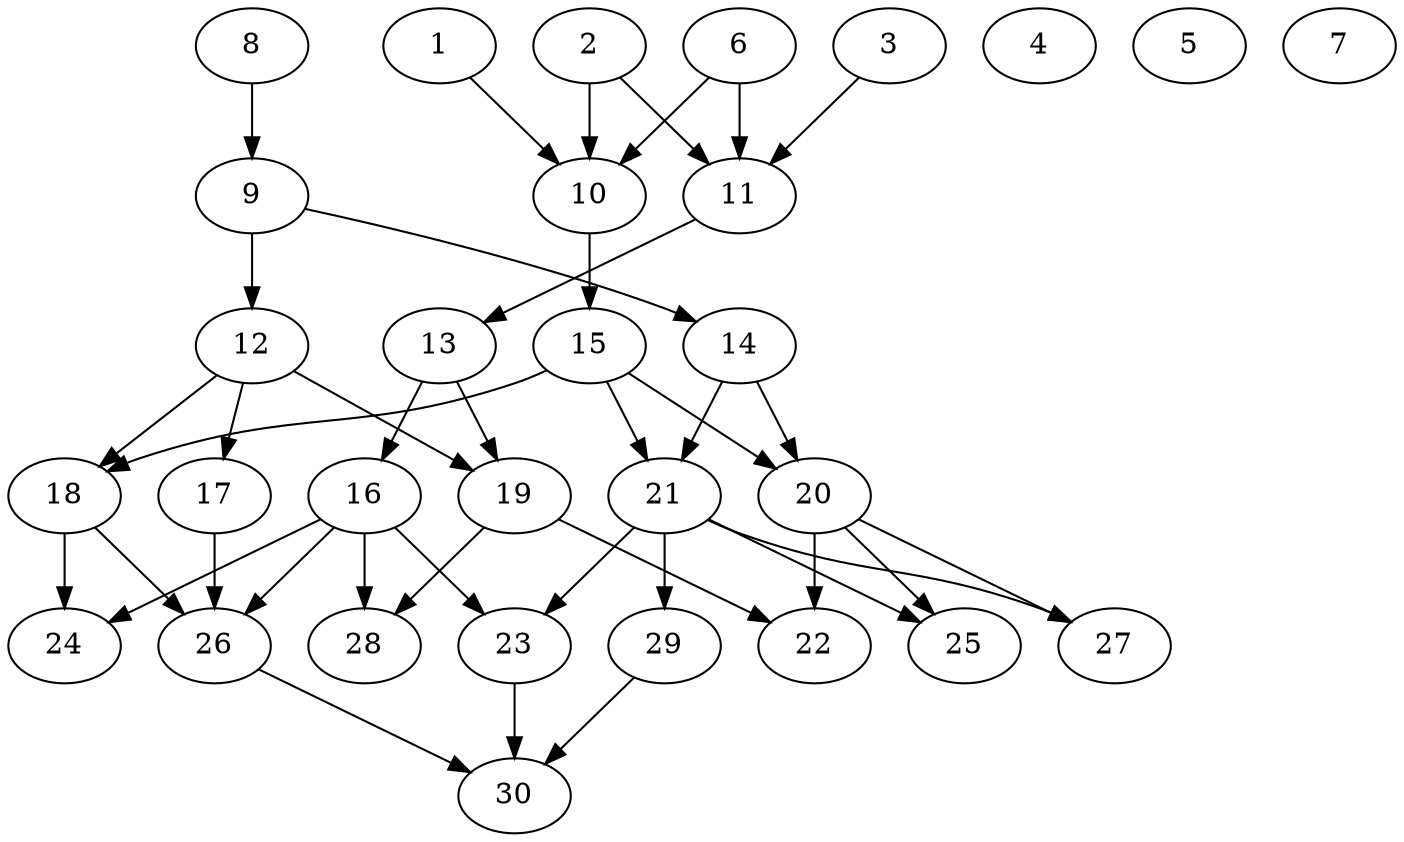 // DAG (tier=2-normal, mode=data, n=30, ccr=0.435, fat=0.529, density=0.417, regular=0.524, jump=0.161, mindata=2097152, maxdata=16777216)
// DAG automatically generated by daggen at Sun Aug 24 16:33:34 2025
// /home/ermia/Project/Environments/daggen/bin/daggen --dot --ccr 0.435 --fat 0.529 --regular 0.524 --density 0.417 --jump 0.161 --mindata 2097152 --maxdata 16777216 -n 30 
digraph G {
  1 [size="17818767935368052", alpha="0.15", expect_size="8909383967684026"]
  1 -> 10 [size ="803013392334848"]
  2 [size="118089923988468880", alpha="0.03", expect_size="59044961994234440"]
  2 -> 10 [size ="2094927416655872"]
  2 -> 11 [size ="2094927416655872"]
  3 [size="727492496320876249088", alpha="0.02", expect_size="363746248160438124544"]
  3 -> 11 [size ="647106356314112"]
  4 [size="115198472431031840", alpha="0.12", expect_size="57599236215515920"]
  5 [size="115730274790666141696", alpha="0.07", expect_size="57865137395333070848"]
  6 [size="44257175365708000", alpha="0.10", expect_size="22128587682854000"]
  6 -> 10 [size ="882188170035200"]
  6 -> 11 [size ="882188170035200"]
  7 [size="4388158326302077616128", alpha="0.03", expect_size="2194079163151038808064"]
  8 [size="1493166443537030400", alpha="0.03", expect_size="746583221768515200"]
  8 -> 9 [size ="1025753651085312"]
  9 [size="1669073709875222020096", alpha="0.12", expect_size="834536854937611010048"]
  9 -> 12 [size ="1125659388674048"]
  9 -> 14 [size ="1125659388674048"]
  10 [size="2208278701568176422912", alpha="0.04", expect_size="1104139350784088211456"]
  10 -> 15 [size ="1356623209562112"]
  11 [size="378139168216635008", alpha="0.04", expect_size="189069584108317504"]
  11 -> 13 [size ="335591505920000"]
  12 [size="10374147585837262", alpha="0.10", expect_size="5187073792918631"]
  12 -> 17 [size ="337504309870592"]
  12 -> 18 [size ="337504309870592"]
  12 -> 19 [size ="337504309870592"]
  13 [size="494104210701011264", alpha="0.16", expect_size="247052105350505632"]
  13 -> 16 [size ="269209095372800"]
  13 -> 19 [size ="269209095372800"]
  14 [size="355039295607668736000", alpha="0.06", expect_size="177519647803834368000"]
  14 -> 20 [size ="401119956172800"]
  14 -> 21 [size ="401119956172800"]
  15 [size="15926316399153119232", alpha="0.13", expect_size="7963158199576559616"]
  15 -> 18 [size ="50640759816192"]
  15 -> 20 [size ="50640759816192"]
  15 -> 21 [size ="50640759816192"]
  16 [size="2567203151155438", alpha="0.18", expect_size="1283601575577719"]
  16 -> 23 [size ="239833733660672"]
  16 -> 24 [size ="239833733660672"]
  16 -> 26 [size ="239833733660672"]
  16 -> 28 [size ="239833733660672"]
  17 [size="100525708436696496", alpha="0.13", expect_size="50262854218348248"]
  17 -> 26 [size ="1979894099607552"]
  18 [size="62766917107249577984", alpha="0.09", expect_size="31383458553624788992"]
  18 -> 24 [size ="126350564261888"]
  18 -> 26 [size ="126350564261888"]
  19 [size="887963743427441280", alpha="0.18", expect_size="443981871713720640"]
  19 -> 22 [size ="980260015308800"]
  19 -> 28 [size ="980260015308800"]
  20 [size="1343234093613056000000", alpha="0.17", expect_size="671617046806528000000"]
  20 -> 22 [size ="973922631680000"]
  20 -> 25 [size ="973922631680000"]
  20 -> 27 [size ="973922631680000"]
  21 [size="42517049031426312", alpha="0.06", expect_size="21258524515713156"]
  21 -> 23 [size ="2117257555607552"]
  21 -> 25 [size ="2117257555607552"]
  21 -> 27 [size ="2117257555607552"]
  21 -> 29 [size ="2117257555607552"]
  22 [size="1142455546510147", alpha="0.03", expect_size="571227773255073"]
  23 [size="849483275147794688", alpha="0.01", expect_size="424741637573897344"]
  23 -> 30 [size ="1606800952524800"]
  24 [size="47633188767399936000", alpha="0.01", expect_size="23816594383699968000"]
  25 [size="18383730614200300", alpha="0.11", expect_size="9191865307100150"]
  26 [size="2852210227209919488", alpha="0.08", expect_size="1426105113604959744"]
  26 -> 30 [size ="1460745355132928"]
  27 [size="60988587254769024", alpha="0.08", expect_size="30494293627384512"]
  28 [size="4674464050164120576", alpha="0.18", expect_size="2337232025082060288"]
  29 [size="3747009808146018336768", alpha="0.01", expect_size="1873504904073009168384"]
  29 -> 30 [size ="1929952144392192"]
  30 [size="4197490181520645685248", alpha="0.16", expect_size="2098745090760322842624"]
}